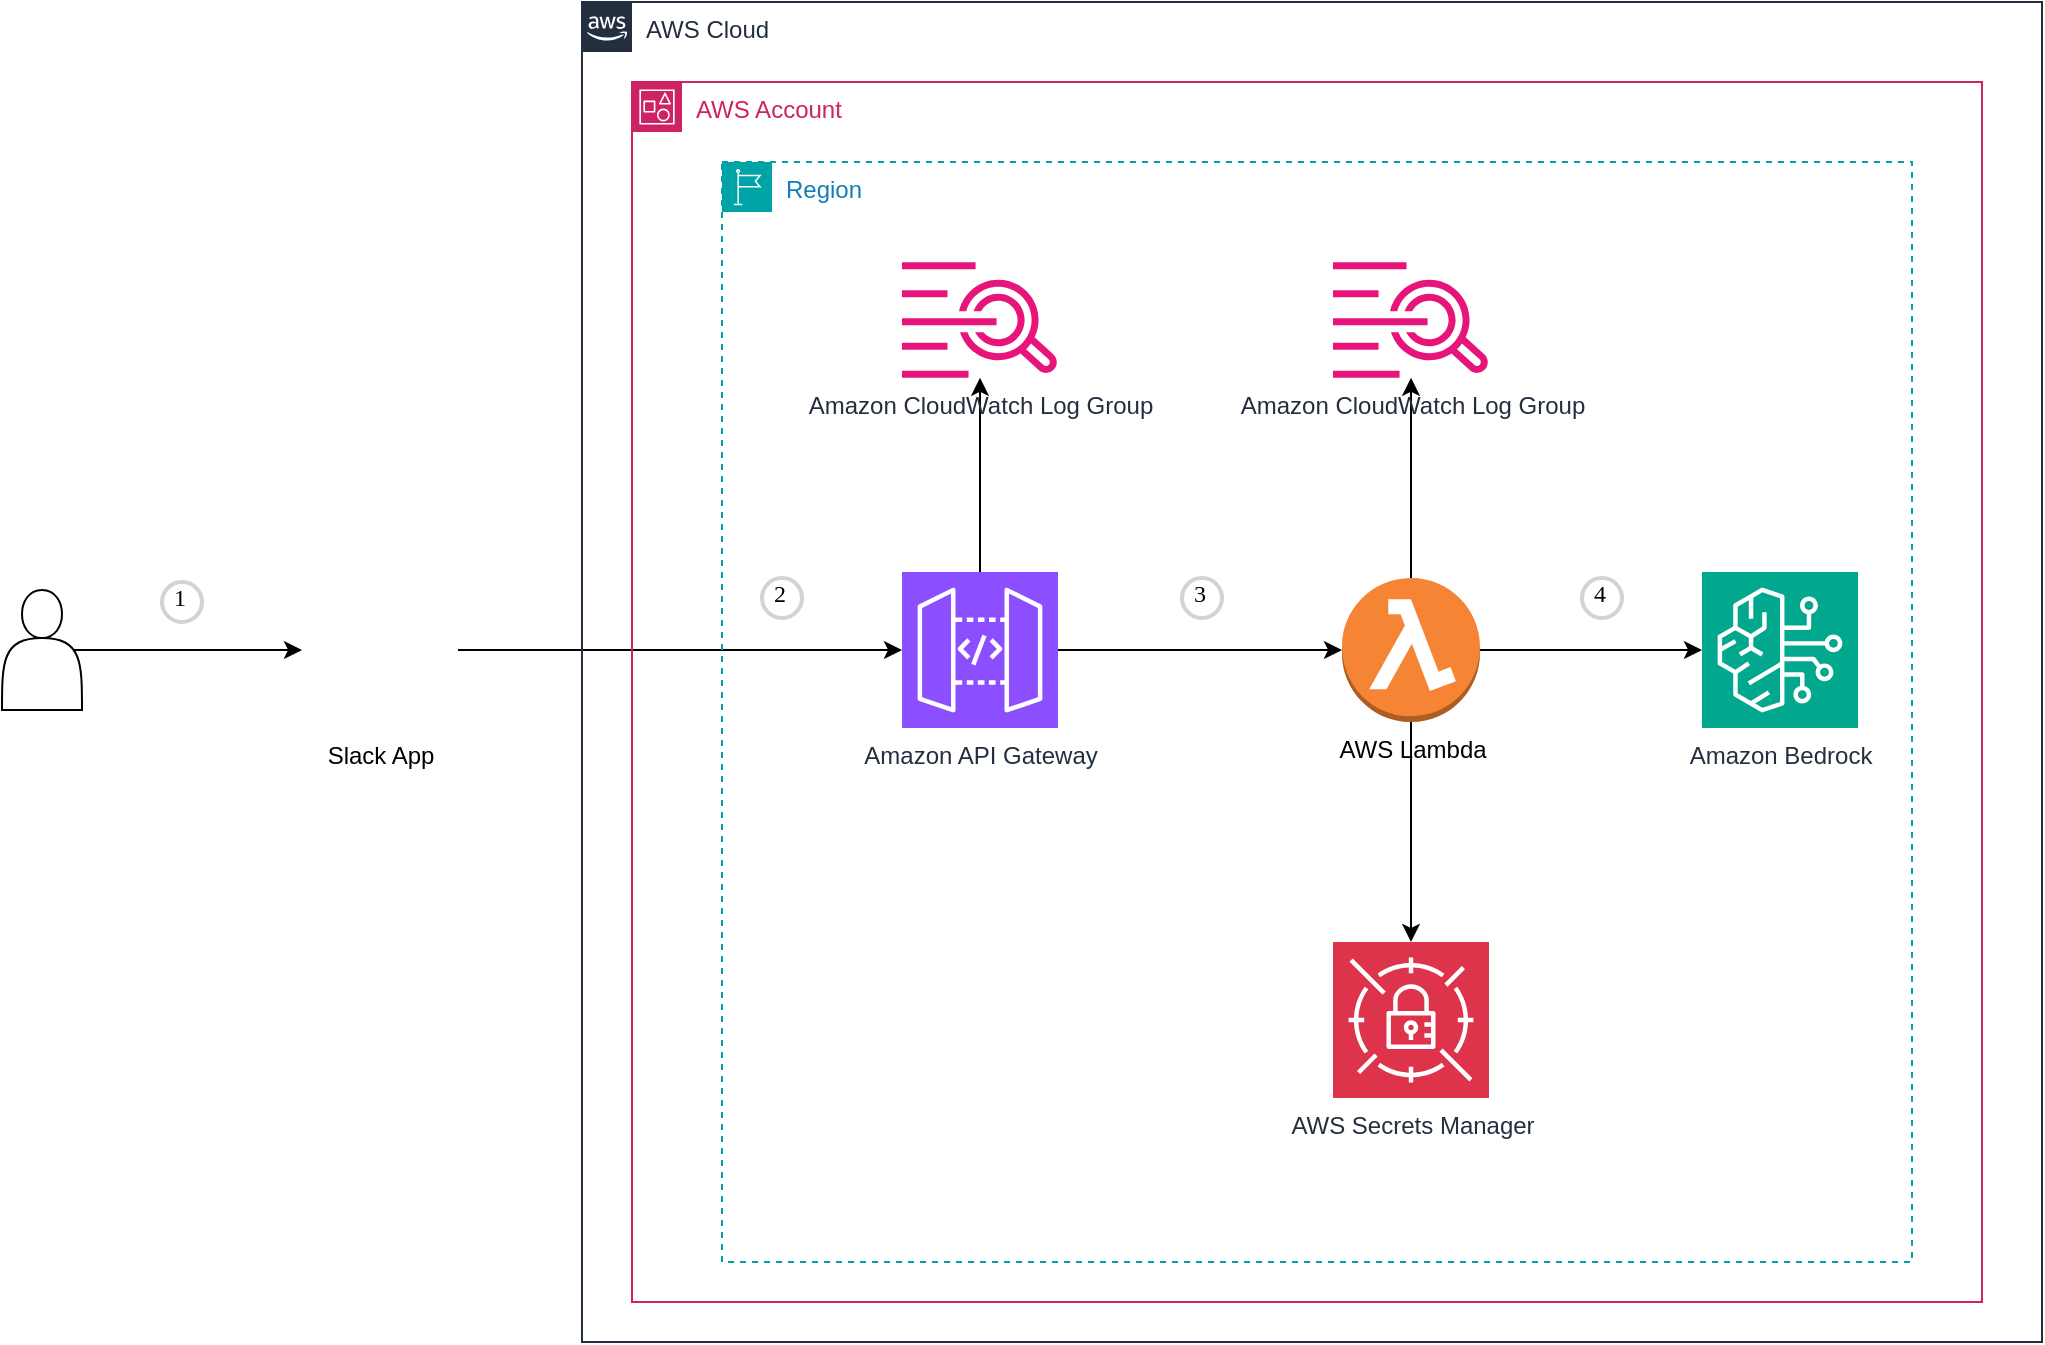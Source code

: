 <mxfile version="24.4.6" type="device">
  <diagram name="Page-1" id="8ZbG-skrCnT_tezeTUYT">
    <mxGraphModel dx="1026" dy="1795" grid="1" gridSize="10" guides="1" tooltips="1" connect="1" arrows="1" fold="1" page="1" pageScale="1" pageWidth="850" pageHeight="1100" math="0" shadow="0">
      <root>
        <mxCell id="0" />
        <mxCell id="1" parent="0" />
        <mxCell id="ywFd-5obEQ4wZfEppQly-5" style="edgeStyle=orthogonalEdgeStyle;rounded=0;orthogonalLoop=1;jettySize=auto;html=1;" parent="1" source="ywFd-5obEQ4wZfEppQly-1" target="ywFd-5obEQ4wZfEppQly-4" edge="1">
          <mxGeometry relative="1" as="geometry" />
        </mxCell>
        <mxCell id="ywFd-5obEQ4wZfEppQly-1" value="Slack App" style="shape=image;html=1;verticalAlign=top;verticalLabelPosition=bottom;labelBackgroundColor=#ffffff;imageAspect=0;aspect=fixed;image=https://cdn2.iconfinder.com/data/icons/social-media-2285/512/1_Slack_colored_svg-128.png" parent="1" vertex="1">
          <mxGeometry x="240" y="275" width="78" height="78" as="geometry" />
        </mxCell>
        <mxCell id="ywFd-5obEQ4wZfEppQly-3" style="edgeStyle=orthogonalEdgeStyle;rounded=0;orthogonalLoop=1;jettySize=auto;html=1;exitX=0.9;exitY=0.5;exitDx=0;exitDy=0;exitPerimeter=0;" parent="1" source="BBX6ygWkRTCgq7D9Euyk-9" target="ywFd-5obEQ4wZfEppQly-1" edge="1">
          <mxGeometry relative="1" as="geometry">
            <mxPoint x="150" y="314" as="sourcePoint" />
          </mxGeometry>
        </mxCell>
        <mxCell id="BBX6ygWkRTCgq7D9Euyk-3" value="AWS Cloud" style="points=[[0,0],[0.25,0],[0.5,0],[0.75,0],[1,0],[1,0.25],[1,0.5],[1,0.75],[1,1],[0.75,1],[0.5,1],[0.25,1],[0,1],[0,0.75],[0,0.5],[0,0.25]];outlineConnect=0;gradientColor=none;html=1;whiteSpace=wrap;fontSize=12;fontStyle=0;container=1;pointerEvents=0;collapsible=0;recursiveResize=0;shape=mxgraph.aws4.group;grIcon=mxgraph.aws4.group_aws_cloud_alt;strokeColor=#232F3E;fillColor=none;verticalAlign=top;align=left;spacingLeft=30;fontColor=#232F3E;dashed=0;" parent="1" vertex="1">
          <mxGeometry x="380" y="-10" width="730" height="670" as="geometry" />
        </mxCell>
        <mxCell id="BBX6ygWkRTCgq7D9Euyk-7" value="AWS Account" style="points=[[0,0],[0.25,0],[0.5,0],[0.75,0],[1,0],[1,0.25],[1,0.5],[1,0.75],[1,1],[0.75,1],[0.5,1],[0.25,1],[0,1],[0,0.75],[0,0.5],[0,0.25]];outlineConnect=0;gradientColor=none;html=1;whiteSpace=wrap;fontSize=12;fontStyle=0;container=1;pointerEvents=0;collapsible=0;recursiveResize=0;shape=mxgraph.aws4.group;grIcon=mxgraph.aws4.group_account;strokeColor=#CD2264;fillColor=none;verticalAlign=top;align=left;spacingLeft=30;fontColor=#CD2264;dashed=0;" parent="BBX6ygWkRTCgq7D9Euyk-3" vertex="1">
          <mxGeometry x="25" y="40" width="675" height="610" as="geometry" />
        </mxCell>
        <mxCell id="BBX6ygWkRTCgq7D9Euyk-8" value="Region" style="points=[[0,0],[0.25,0],[0.5,0],[0.75,0],[1,0],[1,0.25],[1,0.5],[1,0.75],[1,1],[0.75,1],[0.5,1],[0.25,1],[0,1],[0,0.75],[0,0.5],[0,0.25]];outlineConnect=0;gradientColor=none;html=1;whiteSpace=wrap;fontSize=12;fontStyle=0;container=1;pointerEvents=0;collapsible=0;recursiveResize=0;shape=mxgraph.aws4.group;grIcon=mxgraph.aws4.group_region;strokeColor=#00A4A6;fillColor=none;verticalAlign=top;align=left;spacingLeft=30;fontColor=#147EBA;dashed=1;" parent="BBX6ygWkRTCgq7D9Euyk-7" vertex="1">
          <mxGeometry x="45" y="40" width="595" height="550" as="geometry" />
        </mxCell>
        <mxCell id="BBX6ygWkRTCgq7D9Euyk-5" value="Amazon Bedrock" style="sketch=0;points=[[0,0,0],[0.25,0,0],[0.5,0,0],[0.75,0,0],[1,0,0],[0,1,0],[0.25,1,0],[0.5,1,0],[0.75,1,0],[1,1,0],[0,0.25,0],[0,0.5,0],[0,0.75,0],[1,0.25,0],[1,0.5,0],[1,0.75,0]];outlineConnect=0;fontColor=#232F3E;fillColor=#01A88D;strokeColor=#ffffff;dashed=0;verticalLabelPosition=bottom;verticalAlign=top;align=center;html=1;fontSize=12;fontStyle=0;aspect=fixed;shape=mxgraph.aws4.resourceIcon;resIcon=mxgraph.aws4.bedrock;" parent="BBX6ygWkRTCgq7D9Euyk-8" vertex="1">
          <mxGeometry x="490" y="205" width="78" height="78" as="geometry" />
        </mxCell>
        <mxCell id="Y78M5VA5ncaBrRz_UNLu-4" style="edgeStyle=orthogonalEdgeStyle;rounded=0;orthogonalLoop=1;jettySize=auto;html=1;" edge="1" parent="BBX6ygWkRTCgq7D9Euyk-8" source="ywFd-5obEQ4wZfEppQly-4" target="Y78M5VA5ncaBrRz_UNLu-3">
          <mxGeometry relative="1" as="geometry" />
        </mxCell>
        <mxCell id="ywFd-5obEQ4wZfEppQly-4" value="Amazon API Gateway" style="sketch=0;points=[[0,0,0],[0.25,0,0],[0.5,0,0],[0.75,0,0],[1,0,0],[0,1,0],[0.25,1,0],[0.5,1,0],[0.75,1,0],[1,1,0],[0,0.25,0],[0,0.5,0],[0,0.75,0],[1,0.25,0],[1,0.5,0],[1,0.75,0]];outlineConnect=0;fontColor=#232F3E;fillColor=#8C4FFF;strokeColor=#ffffff;dashed=0;verticalLabelPosition=bottom;verticalAlign=top;align=center;html=1;fontSize=12;fontStyle=0;aspect=fixed;shape=mxgraph.aws4.resourceIcon;resIcon=mxgraph.aws4.api_gateway;" parent="BBX6ygWkRTCgq7D9Euyk-8" vertex="1">
          <mxGeometry x="90" y="205" width="78" height="78" as="geometry" />
        </mxCell>
        <mxCell id="5CPfOAxAE1KTDDNHdX7s-2" value="2" style="ellipse;whiteSpace=wrap;html=1;aspect=fixed;strokeWidth=2;fontFamily=Tahoma;spacingBottom=4;spacingRight=2;strokeColor=#d3d3d3;" parent="BBX6ygWkRTCgq7D9Euyk-8" vertex="1">
          <mxGeometry x="20" y="208" width="20" height="20" as="geometry" />
        </mxCell>
        <mxCell id="5CPfOAxAE1KTDDNHdX7s-3" value="3" style="ellipse;whiteSpace=wrap;html=1;aspect=fixed;strokeWidth=2;fontFamily=Tahoma;spacingBottom=4;spacingRight=2;strokeColor=#d3d3d3;" parent="BBX6ygWkRTCgq7D9Euyk-8" vertex="1">
          <mxGeometry x="230" y="208" width="20" height="20" as="geometry" />
        </mxCell>
        <mxCell id="5CPfOAxAE1KTDDNHdX7s-4" value="4" style="ellipse;whiteSpace=wrap;html=1;aspect=fixed;strokeWidth=2;fontFamily=Tahoma;spacingBottom=4;spacingRight=2;strokeColor=#d3d3d3;" parent="BBX6ygWkRTCgq7D9Euyk-8" vertex="1">
          <mxGeometry x="430" y="208" width="20" height="20" as="geometry" />
        </mxCell>
        <mxCell id="Y78M5VA5ncaBrRz_UNLu-2" style="edgeStyle=orthogonalEdgeStyle;rounded=0;orthogonalLoop=1;jettySize=auto;html=1;" edge="1" parent="BBX6ygWkRTCgq7D9Euyk-8" source="5CPfOAxAE1KTDDNHdX7s-6" target="Y78M5VA5ncaBrRz_UNLu-1">
          <mxGeometry relative="1" as="geometry" />
        </mxCell>
        <mxCell id="Y78M5VA5ncaBrRz_UNLu-8" style="edgeStyle=orthogonalEdgeStyle;rounded=0;orthogonalLoop=1;jettySize=auto;html=1;" edge="1" parent="BBX6ygWkRTCgq7D9Euyk-8" source="5CPfOAxAE1KTDDNHdX7s-6" target="Y78M5VA5ncaBrRz_UNLu-5">
          <mxGeometry relative="1" as="geometry" />
        </mxCell>
        <mxCell id="5CPfOAxAE1KTDDNHdX7s-6" value="AWS Lambda" style="outlineConnect=0;dashed=0;verticalLabelPosition=bottom;verticalAlign=top;align=center;html=1;shape=mxgraph.aws3.lambda_function;fillColor=#F58534;gradientColor=none;" parent="BBX6ygWkRTCgq7D9Euyk-8" vertex="1">
          <mxGeometry x="310" y="208" width="69" height="72" as="geometry" />
        </mxCell>
        <mxCell id="ywFd-5obEQ4wZfEppQly-9" style="edgeStyle=orthogonalEdgeStyle;rounded=0;orthogonalLoop=1;jettySize=auto;html=1;" parent="BBX6ygWkRTCgq7D9Euyk-8" source="ywFd-5obEQ4wZfEppQly-4" target="5CPfOAxAE1KTDDNHdX7s-6" edge="1">
          <mxGeometry relative="1" as="geometry">
            <mxPoint x="260" y="124" as="targetPoint" />
          </mxGeometry>
        </mxCell>
        <mxCell id="BBX6ygWkRTCgq7D9Euyk-2" style="edgeStyle=orthogonalEdgeStyle;rounded=0;orthogonalLoop=1;jettySize=auto;html=1;exitX=1;exitY=0.5;exitDx=0;exitDy=0;exitPerimeter=0;" parent="BBX6ygWkRTCgq7D9Euyk-8" source="5CPfOAxAE1KTDDNHdX7s-6" target="BBX6ygWkRTCgq7D9Euyk-5" edge="1">
          <mxGeometry relative="1" as="geometry">
            <mxPoint x="440" y="124" as="targetPoint" />
            <mxPoint x="338" y="124" as="sourcePoint" />
          </mxGeometry>
        </mxCell>
        <mxCell id="Y78M5VA5ncaBrRz_UNLu-1" value="AWS Secrets Manager" style="sketch=0;points=[[0,0,0],[0.25,0,0],[0.5,0,0],[0.75,0,0],[1,0,0],[0,1,0],[0.25,1,0],[0.5,1,0],[0.75,1,0],[1,1,0],[0,0.25,0],[0,0.5,0],[0,0.75,0],[1,0.25,0],[1,0.5,0],[1,0.75,0]];outlineConnect=0;fontColor=#232F3E;fillColor=#DD344C;strokeColor=#ffffff;dashed=0;verticalLabelPosition=bottom;verticalAlign=top;align=center;html=1;fontSize=12;fontStyle=0;aspect=fixed;shape=mxgraph.aws4.resourceIcon;resIcon=mxgraph.aws4.secrets_manager;" vertex="1" parent="BBX6ygWkRTCgq7D9Euyk-8">
          <mxGeometry x="305.5" y="390" width="78" height="78" as="geometry" />
        </mxCell>
        <mxCell id="Y78M5VA5ncaBrRz_UNLu-3" value="Amazon CloudWatch Log Group" style="sketch=0;outlineConnect=0;fontColor=#232F3E;gradientColor=none;fillColor=#E7157B;strokeColor=none;dashed=0;verticalLabelPosition=bottom;verticalAlign=top;align=center;html=1;fontSize=12;fontStyle=0;aspect=fixed;pointerEvents=1;shape=mxgraph.aws4.cloudwatch_logs;" vertex="1" parent="BBX6ygWkRTCgq7D9Euyk-8">
          <mxGeometry x="90" y="50" width="78" height="58" as="geometry" />
        </mxCell>
        <mxCell id="Y78M5VA5ncaBrRz_UNLu-5" value="Amazon CloudWatch Log Group" style="sketch=0;outlineConnect=0;fontColor=#232F3E;gradientColor=none;fillColor=#E7157B;strokeColor=none;dashed=0;verticalLabelPosition=bottom;verticalAlign=top;align=center;html=1;fontSize=12;fontStyle=0;aspect=fixed;pointerEvents=1;shape=mxgraph.aws4.cloudwatch_logs;" vertex="1" parent="BBX6ygWkRTCgq7D9Euyk-8">
          <mxGeometry x="305.5" y="50" width="78" height="58" as="geometry" />
        </mxCell>
        <mxCell id="BBX6ygWkRTCgq7D9Euyk-9" value="" style="shape=actor;whiteSpace=wrap;html=1;" parent="1" vertex="1">
          <mxGeometry x="90" y="284" width="40" height="60" as="geometry" />
        </mxCell>
        <mxCell id="5CPfOAxAE1KTDDNHdX7s-1" value="1" style="ellipse;whiteSpace=wrap;html=1;aspect=fixed;strokeWidth=2;fontFamily=Tahoma;spacingBottom=4;spacingRight=2;strokeColor=#d3d3d3;" parent="1" vertex="1">
          <mxGeometry x="170" y="280" width="20" height="20" as="geometry" />
        </mxCell>
      </root>
    </mxGraphModel>
  </diagram>
</mxfile>
